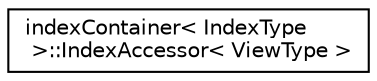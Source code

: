digraph "Graphical Class Hierarchy"
{
 // LATEX_PDF_SIZE
  edge [fontname="Helvetica",fontsize="10",labelfontname="Helvetica",labelfontsize="10"];
  node [fontname="Helvetica",fontsize="10",shape=record];
  rankdir="LR";
  Node0 [label="indexContainer\< IndexType\l \>::IndexAccessor\< ViewType \>",height=0.2,width=0.4,color="black", fillcolor="white", style="filled",URL="$classpFlow_1_1indexContainer_1_1IndexAccessor.html",tooltip="Helper class for accessing index on host or device."];
}
